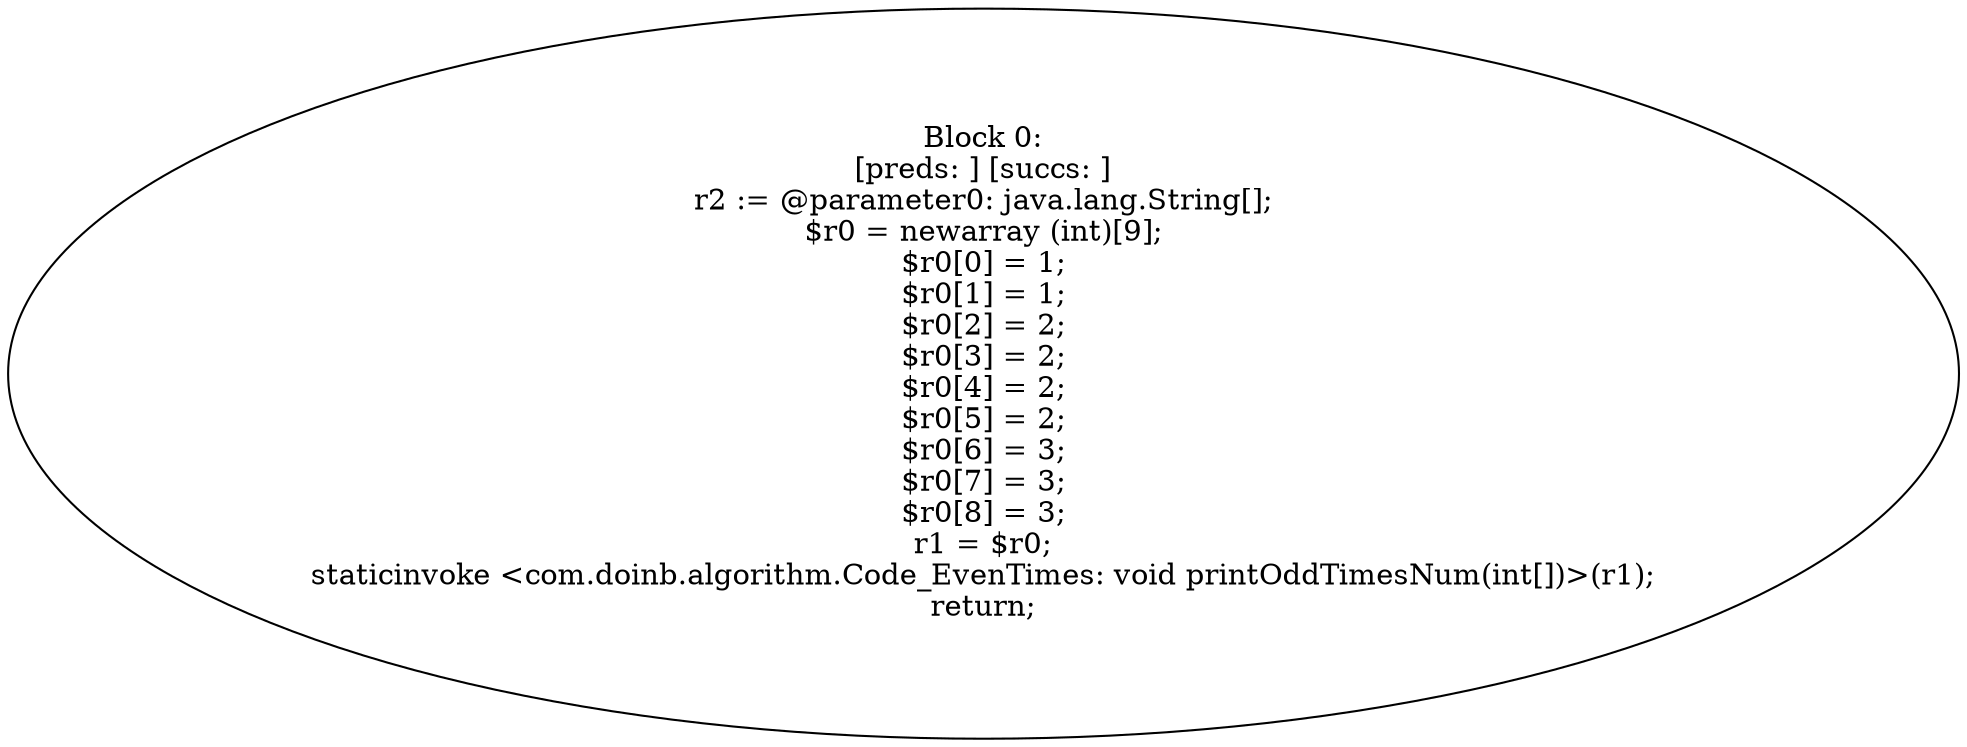digraph "unitGraph" {
    "Block 0:
[preds: ] [succs: ]
r2 := @parameter0: java.lang.String[];
$r0 = newarray (int)[9];
$r0[0] = 1;
$r0[1] = 1;
$r0[2] = 2;
$r0[3] = 2;
$r0[4] = 2;
$r0[5] = 2;
$r0[6] = 3;
$r0[7] = 3;
$r0[8] = 3;
r1 = $r0;
staticinvoke <com.doinb.algorithm.Code_EvenTimes: void printOddTimesNum(int[])>(r1);
return;
"
}
